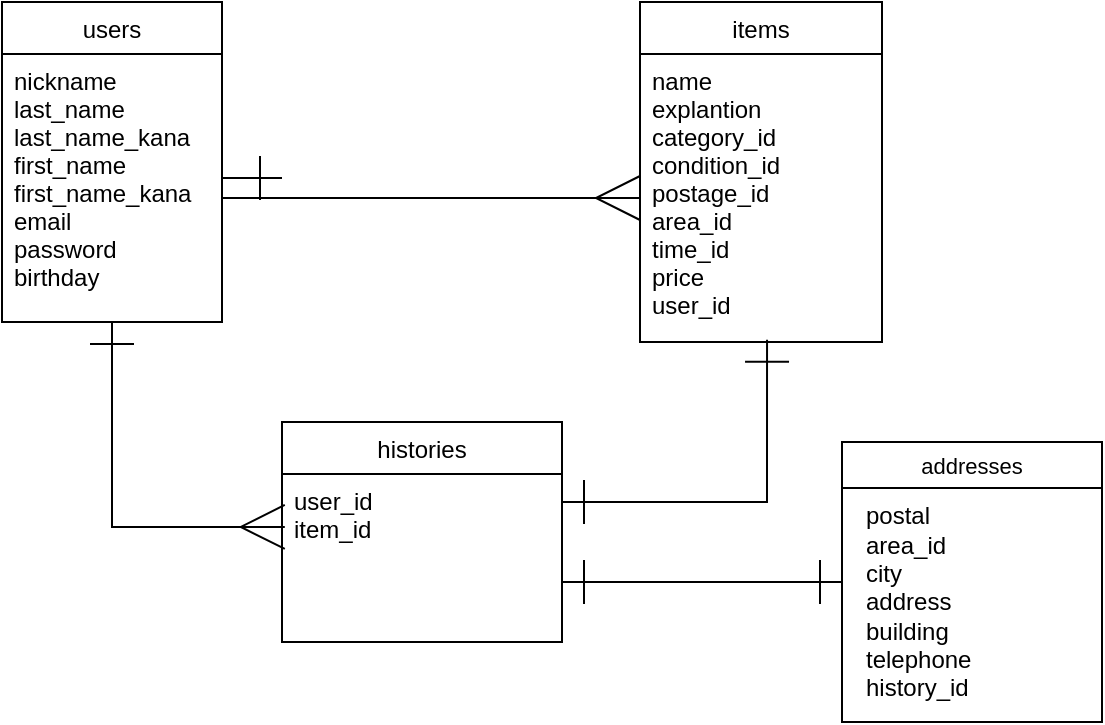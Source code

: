 <mxfile>
    <diagram id="Pjxt-03t1QWDViaXlTxc" name="ページ1">
        <mxGraphModel dx="881" dy="470" grid="1" gridSize="10" guides="1" tooltips="1" connect="1" arrows="1" fold="1" page="1" pageScale="1" pageWidth="827" pageHeight="1169" math="0" shadow="0">
            <root>
                <mxCell id="0"/>
                <mxCell id="1" parent="0"/>
                <mxCell id="E06iSb66YRoUCVhU9au7-1" value="users" style="swimlane;fontStyle=0;childLayout=stackLayout;horizontal=1;startSize=26;fillColor=none;horizontalStack=0;resizeParent=1;resizeParentMax=0;resizeLast=0;collapsible=1;marginBottom=0;direction=east;" parent="1" vertex="1">
                    <mxGeometry x="80" y="120" width="110" height="160" as="geometry">
                        <mxRectangle x="80" y="120" width="50" height="26" as="alternateBounds"/>
                    </mxGeometry>
                </mxCell>
                <mxCell id="E06iSb66YRoUCVhU9au7-5" value="items" style="swimlane;fontStyle=0;childLayout=stackLayout;horizontal=1;startSize=26;fillColor=none;horizontalStack=0;resizeParent=1;resizeParentMax=0;resizeLast=0;collapsible=1;marginBottom=0;" parent="1" vertex="1">
                    <mxGeometry x="399" y="120" width="121" height="170" as="geometry"/>
                </mxCell>
                <mxCell id="E06iSb66YRoUCVhU9au7-26" style="edgeStyle=orthogonalEdgeStyle;rounded=0;orthogonalLoop=1;jettySize=auto;html=1;entryX=0.525;entryY=0.992;entryDx=0;entryDy=0;entryPerimeter=0;endArrow=ERone;endFill=0;endSize=20;startSize=20;startArrow=ERone;startFill=0;" parent="1" source="E06iSb66YRoUCVhU9au7-9" target="E06iSb66YRoUCVhU9au7-6" edge="1">
                    <mxGeometry relative="1" as="geometry">
                        <Array as="points">
                            <mxPoint x="462" y="370"/>
                        </Array>
                    </mxGeometry>
                </mxCell>
                <mxCell id="E06iSb66YRoUCVhU9au7-9" value="histories" style="swimlane;fontStyle=0;childLayout=stackLayout;horizontal=1;startSize=26;fillColor=none;horizontalStack=0;resizeParent=1;resizeParentMax=0;resizeLast=0;collapsible=1;marginBottom=0;" parent="1" vertex="1">
                    <mxGeometry x="220" y="330" width="140" height="110" as="geometry"/>
                </mxCell>
                <mxCell id="E06iSb66YRoUCVhU9au7-10" value="user_id&#10;item_id&#10;" style="text;align=left;verticalAlign=top;spacingLeft=4;spacingRight=4;overflow=hidden;rotatable=0;points=[[0,0.5],[1,0.5]];portConstraint=eastwest;" parent="E06iSb66YRoUCVhU9au7-9" vertex="1">
                    <mxGeometry y="26" width="140" height="84" as="geometry"/>
                </mxCell>
                <mxCell id="E06iSb66YRoUCVhU9au7-13" style="edgeStyle=orthogonalEdgeStyle;rounded=0;orthogonalLoop=1;jettySize=auto;html=1;entryX=0;entryY=0.5;entryDx=0;entryDy=0;endArrow=ERmany;endFill=0;strokeWidth=1;endSize=20;startSize=20;startArrow=ERone;startFill=0;" parent="1" target="E06iSb66YRoUCVhU9au7-6" edge="1">
                    <mxGeometry relative="1" as="geometry">
                        <mxPoint x="220" y="208" as="sourcePoint"/>
                        <mxPoint x="399" y="185" as="targetPoint"/>
                        <Array as="points">
                            <mxPoint x="190" y="208"/>
                        </Array>
                    </mxGeometry>
                </mxCell>
                <mxCell id="E06iSb66YRoUCVhU9au7-6" value="name&#10;explantion&#10;category_id&#10;condition_id&#10;postage_id&#10;area_id&#10;time_id&#10;price&#10;user_id&#10;" style="text;strokeColor=none;fillColor=none;align=left;verticalAlign=top;spacingLeft=4;spacingRight=4;overflow=hidden;rotatable=0;points=[[0,0.5],[1,0.5]];portConstraint=eastwest;" parent="1" vertex="1">
                    <mxGeometry x="399" y="146" width="121" height="144" as="geometry"/>
                </mxCell>
                <mxCell id="E06iSb66YRoUCVhU9au7-32" style="edgeStyle=orthogonalEdgeStyle;rounded=0;orthogonalLoop=1;jettySize=auto;html=1;entryX=0.01;entryY=0.315;entryDx=0;entryDy=0;entryPerimeter=0;endSize=20;startSize=20;startArrow=ERone;startFill=0;endArrow=ERmany;endFill=0;" parent="1" target="E06iSb66YRoUCVhU9au7-10" edge="1">
                    <mxGeometry relative="1" as="geometry">
                        <Array as="points">
                            <mxPoint x="135" y="383"/>
                        </Array>
                        <mxPoint x="135" y="280" as="sourcePoint"/>
                    </mxGeometry>
                </mxCell>
                <mxCell id="E06iSb66YRoUCVhU9au7-2" value="nickname&#10;last_name&#10;last_name_kana&#10;first_name&#10;first_name_kana&#10;email&#10;password&#10;birthday" style="text;strokeColor=none;fillColor=none;align=left;verticalAlign=top;spacingLeft=4;spacingRight=4;overflow=hidden;rotatable=0;points=[[0,0.5],[1,0.5]];portConstraint=eastwest;" parent="1" vertex="1">
                    <mxGeometry x="80" y="146" width="110" height="134" as="geometry"/>
                </mxCell>
                <mxCell id="12" style="edgeStyle=orthogonalEdgeStyle;rounded=0;orthogonalLoop=1;jettySize=auto;html=1;endArrow=ERone;endFill=0;startArrow=ERone;startFill=0;endSize=20;startSize=20;" parent="1" source="E06iSb66YRoUCVhU9au7-10" edge="1">
                    <mxGeometry relative="1" as="geometry">
                        <mxPoint x="500" y="410" as="targetPoint"/>
                        <Array as="points">
                            <mxPoint x="400" y="410"/>
                            <mxPoint x="400" y="410"/>
                        </Array>
                    </mxGeometry>
                </mxCell>
                <mxCell id="18" value="addresses" style="swimlane;fontSize=11;fontStyle=0;fillColor=none;" parent="1" vertex="1">
                    <mxGeometry x="500" y="340" width="130" height="140" as="geometry"/>
                </mxCell>
                <mxCell id="20" value="&lt;span&gt;postal&lt;/span&gt;&lt;br style=&quot;padding: 0px ; margin: 0px&quot;&gt;&lt;span&gt;area_id&lt;/span&gt;&lt;br style=&quot;padding: 0px ; margin: 0px&quot;&gt;&lt;span&gt;city&lt;/span&gt;&lt;br style=&quot;padding: 0px ; margin: 0px&quot;&gt;&lt;span&gt;address&lt;/span&gt;&lt;br style=&quot;padding: 0px ; margin: 0px&quot;&gt;&lt;span&gt;building&lt;/span&gt;&lt;br style=&quot;padding: 0px ; margin: 0px&quot;&gt;&lt;span&gt;telephone&lt;br&gt;history_id&lt;br&gt;&lt;/span&gt;" style="text;html=1;align=left;verticalAlign=middle;resizable=0;points=[];autosize=1;" parent="18" vertex="1">
                    <mxGeometry x="10" y="30" width="70" height="100" as="geometry"/>
                </mxCell>
            </root>
        </mxGraphModel>
    </diagram>
</mxfile>